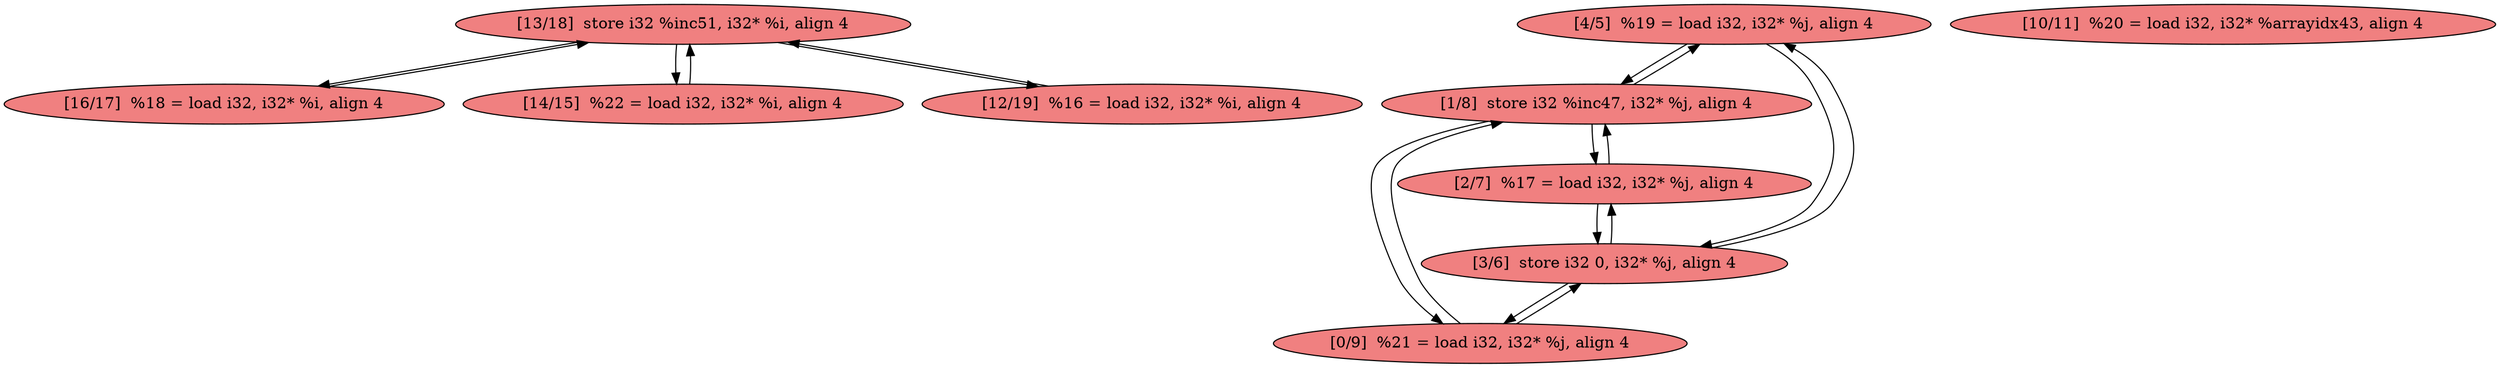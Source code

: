 
digraph G {


node794 [fillcolor=lightcoral,label="[13/18]  store i32 %inc51, i32* %i, align 4",shape=ellipse,style=filled ]
node793 [fillcolor=lightcoral,label="[16/17]  %18 = load i32, i32* %i, align 4",shape=ellipse,style=filled ]
node792 [fillcolor=lightcoral,label="[4/5]  %19 = load i32, i32* %j, align 4",shape=ellipse,style=filled ]
node791 [fillcolor=lightcoral,label="[14/15]  %22 = load i32, i32* %i, align 4",shape=ellipse,style=filled ]
node786 [fillcolor=lightcoral,label="[1/8]  store i32 %inc47, i32* %j, align 4",shape=ellipse,style=filled ]
node787 [fillcolor=lightcoral,label="[10/11]  %20 = load i32, i32* %arrayidx43, align 4",shape=ellipse,style=filled ]
node785 [fillcolor=lightcoral,label="[0/9]  %21 = load i32, i32* %j, align 4",shape=ellipse,style=filled ]
node788 [fillcolor=lightcoral,label="[3/6]  store i32 0, i32* %j, align 4",shape=ellipse,style=filled ]
node789 [fillcolor=lightcoral,label="[12/19]  %16 = load i32, i32* %i, align 4",shape=ellipse,style=filled ]
node790 [fillcolor=lightcoral,label="[2/7]  %17 = load i32, i32* %j, align 4",shape=ellipse,style=filled ]

node794->node793 [ ]
node788->node790 [ ]
node794->node789 [ ]
node786->node792 [ ]
node786->node790 [ ]
node793->node794 [ ]
node790->node788 [ ]
node789->node794 [ ]
node790->node786 [ ]
node792->node788 [ ]
node788->node785 [ ]
node792->node786 [ ]
node788->node792 [ ]
node786->node785 [ ]
node794->node791 [ ]
node785->node786 [ ]
node785->node788 [ ]
node791->node794 [ ]


}
